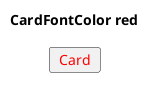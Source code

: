 @startuml
'!include ../../../plantuml-styles/plantuml-ae-skinparam-ex.iuml

skinparam CardFontColor red

title CardFontColor red

card Card

@enduml